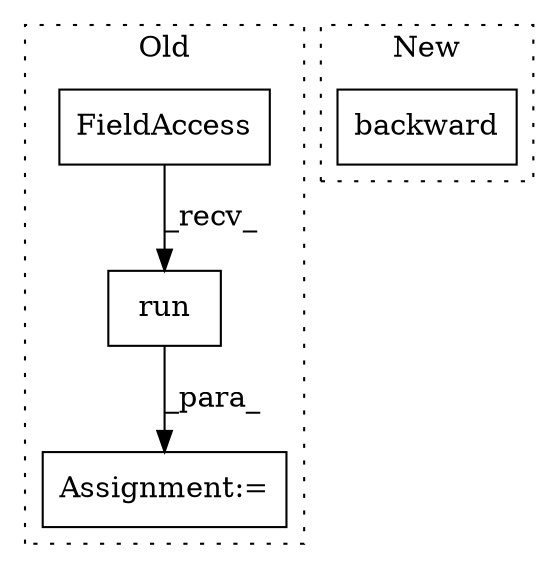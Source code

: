 digraph G {
subgraph cluster0 {
1 [label="run" a="32" s="2620,2671" l="4,1" shape="box"];
3 [label="FieldAccess" a="22" s="2609" l="10" shape="box"];
4 [label="Assignment:=" a="7" s="2608" l="1" shape="box"];
label = "Old";
style="dotted";
}
subgraph cluster1 {
2 [label="backward" a="32" s="3037,3181" l="9,1" shape="box"];
label = "New";
style="dotted";
}
1 -> 4 [label="_para_"];
3 -> 1 [label="_recv_"];
}
